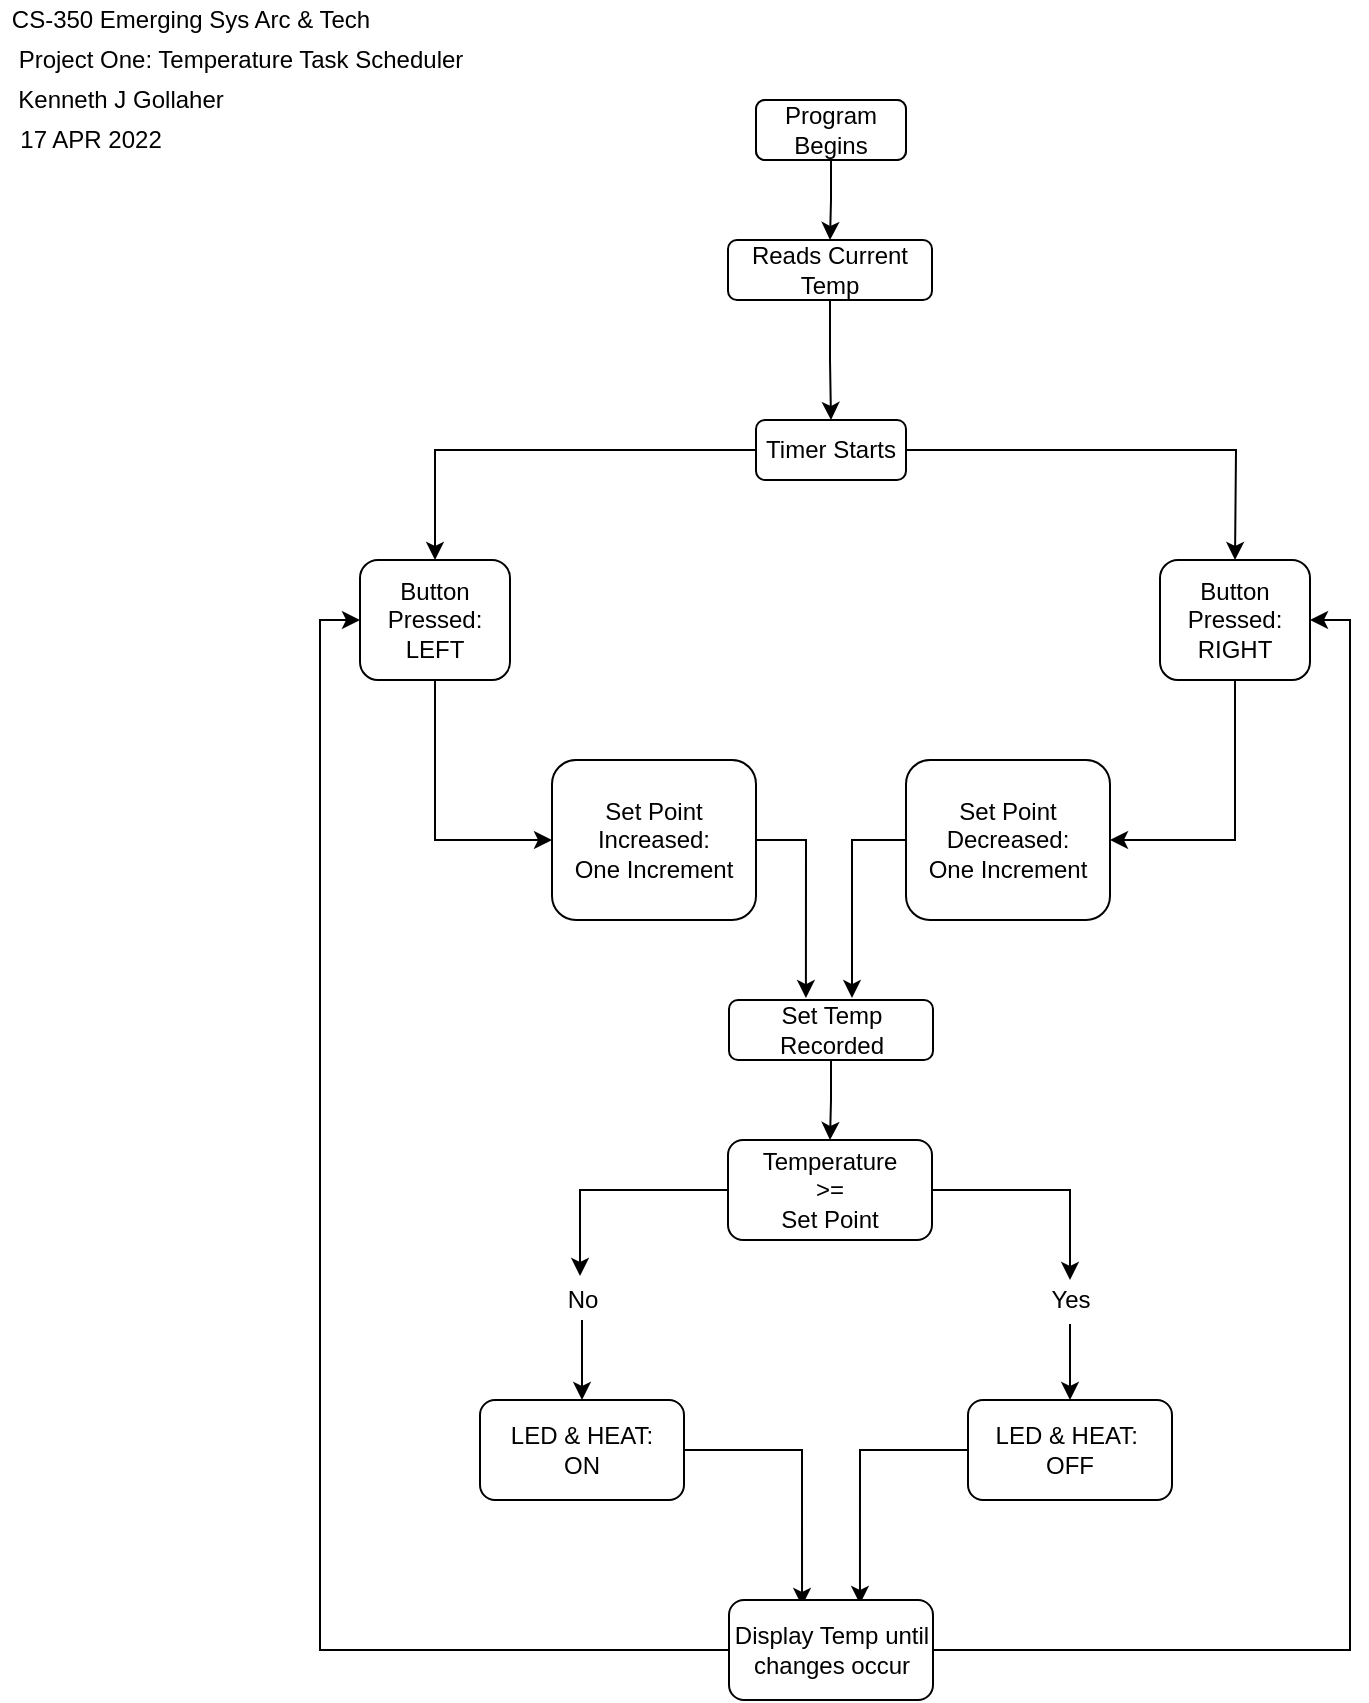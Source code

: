 <mxfile version="17.4.0" type="device"><diagram id="CS6aai9LKQ_cwdu8VR9N" name="Page-1"><mxGraphModel dx="1422" dy="834" grid="1" gridSize="10" guides="1" tooltips="1" connect="1" arrows="1" fold="1" page="1" pageScale="1" pageWidth="850" pageHeight="1100" math="0" shadow="0"><root><mxCell id="0"/><mxCell id="1" parent="0"/><mxCell id="REbMpxjLmJMR9aOVaBlp-1" value="CS-350 Emerging Sys Arc &amp;amp; Tech" style="text;html=1;align=center;verticalAlign=middle;resizable=0;points=[];autosize=1;strokeColor=none;fillColor=none;" vertex="1" parent="1"><mxGeometry x="10" y="10" width="190" height="20" as="geometry"/></mxCell><mxCell id="REbMpxjLmJMR9aOVaBlp-2" value="Project One: Temperature Task Scheduler" style="text;html=1;align=center;verticalAlign=middle;resizable=0;points=[];autosize=1;strokeColor=none;fillColor=none;" vertex="1" parent="1"><mxGeometry x="10" y="30" width="240" height="20" as="geometry"/></mxCell><mxCell id="REbMpxjLmJMR9aOVaBlp-3" value="Kenneth J Gollaher" style="text;html=1;align=center;verticalAlign=middle;resizable=0;points=[];autosize=1;strokeColor=none;fillColor=none;" vertex="1" parent="1"><mxGeometry x="10" y="50" width="120" height="20" as="geometry"/></mxCell><mxCell id="REbMpxjLmJMR9aOVaBlp-6" value="17 APR 2022" style="text;html=1;align=center;verticalAlign=middle;resizable=0;points=[];autosize=1;strokeColor=none;fillColor=none;" vertex="1" parent="1"><mxGeometry x="10" y="70" width="90" height="20" as="geometry"/></mxCell><mxCell id="REbMpxjLmJMR9aOVaBlp-7" value="Program Begins" style="rounded=1;whiteSpace=wrap;html=1;" vertex="1" parent="1"><mxGeometry x="388" y="60" width="75" height="30" as="geometry"/></mxCell><mxCell id="REbMpxjLmJMR9aOVaBlp-12" style="edgeStyle=orthogonalEdgeStyle;rounded=0;orthogonalLoop=1;jettySize=auto;html=1;exitX=0.5;exitY=1;exitDx=0;exitDy=0;entryX=0.5;entryY=0;entryDx=0;entryDy=0;" edge="1" parent="1" source="REbMpxjLmJMR9aOVaBlp-8" target="REbMpxjLmJMR9aOVaBlp-9"><mxGeometry relative="1" as="geometry"/></mxCell><mxCell id="REbMpxjLmJMR9aOVaBlp-8" value="Program Begins" style="rounded=1;whiteSpace=wrap;html=1;" vertex="1" parent="1"><mxGeometry x="388" y="60" width="75" height="30" as="geometry"/></mxCell><mxCell id="REbMpxjLmJMR9aOVaBlp-18" style="edgeStyle=orthogonalEdgeStyle;rounded=0;orthogonalLoop=1;jettySize=auto;html=1;exitX=0.5;exitY=1;exitDx=0;exitDy=0;entryX=0.5;entryY=0;entryDx=0;entryDy=0;" edge="1" parent="1" source="REbMpxjLmJMR9aOVaBlp-9" target="REbMpxjLmJMR9aOVaBlp-15"><mxGeometry relative="1" as="geometry"/></mxCell><mxCell id="REbMpxjLmJMR9aOVaBlp-9" value="Reads Current Temp" style="rounded=1;whiteSpace=wrap;html=1;" vertex="1" parent="1"><mxGeometry x="374" y="130" width="102" height="30" as="geometry"/></mxCell><mxCell id="REbMpxjLmJMR9aOVaBlp-23" style="edgeStyle=orthogonalEdgeStyle;rounded=0;orthogonalLoop=1;jettySize=auto;html=1;exitX=0.5;exitY=1;exitDx=0;exitDy=0;entryX=0;entryY=0.5;entryDx=0;entryDy=0;" edge="1" parent="1" source="REbMpxjLmJMR9aOVaBlp-11" target="REbMpxjLmJMR9aOVaBlp-21"><mxGeometry relative="1" as="geometry"/></mxCell><mxCell id="REbMpxjLmJMR9aOVaBlp-11" value="Button Pressed: LEFT" style="rounded=1;whiteSpace=wrap;html=1;" vertex="1" parent="1"><mxGeometry x="190" y="290" width="75" height="60" as="geometry"/></mxCell><mxCell id="REbMpxjLmJMR9aOVaBlp-16" style="edgeStyle=orthogonalEdgeStyle;rounded=0;orthogonalLoop=1;jettySize=auto;html=1;exitX=1;exitY=0.5;exitDx=0;exitDy=0;entryX=0.5;entryY=0;entryDx=0;entryDy=0;" edge="1" parent="1" source="REbMpxjLmJMR9aOVaBlp-15"><mxGeometry relative="1" as="geometry"><mxPoint x="627.5" y="290" as="targetPoint"/></mxGeometry></mxCell><mxCell id="REbMpxjLmJMR9aOVaBlp-19" style="edgeStyle=orthogonalEdgeStyle;rounded=0;orthogonalLoop=1;jettySize=auto;html=1;exitX=0;exitY=0.5;exitDx=0;exitDy=0;entryX=0.5;entryY=0;entryDx=0;entryDy=0;" edge="1" parent="1" source="REbMpxjLmJMR9aOVaBlp-15" target="REbMpxjLmJMR9aOVaBlp-11"><mxGeometry relative="1" as="geometry"/></mxCell><mxCell id="REbMpxjLmJMR9aOVaBlp-15" value="Timer Starts" style="rounded=1;whiteSpace=wrap;html=1;" vertex="1" parent="1"><mxGeometry x="388" y="220" width="75" height="30" as="geometry"/></mxCell><mxCell id="REbMpxjLmJMR9aOVaBlp-24" style="edgeStyle=orthogonalEdgeStyle;rounded=0;orthogonalLoop=1;jettySize=auto;html=1;exitX=0.5;exitY=1;exitDx=0;exitDy=0;entryX=1;entryY=0.5;entryDx=0;entryDy=0;" edge="1" parent="1" source="REbMpxjLmJMR9aOVaBlp-20" target="REbMpxjLmJMR9aOVaBlp-25"><mxGeometry relative="1" as="geometry"><mxPoint x="578" y="405" as="targetPoint"/></mxGeometry></mxCell><mxCell id="REbMpxjLmJMR9aOVaBlp-20" value="Button Pressed: RIGHT" style="rounded=1;whiteSpace=wrap;html=1;" vertex="1" parent="1"><mxGeometry x="590" y="290" width="75" height="60" as="geometry"/></mxCell><mxCell id="REbMpxjLmJMR9aOVaBlp-30" style="edgeStyle=orthogonalEdgeStyle;rounded=0;orthogonalLoop=1;jettySize=auto;html=1;exitX=1;exitY=0.5;exitDx=0;exitDy=0;entryX=0.377;entryY=-0.033;entryDx=0;entryDy=0;entryPerimeter=0;" edge="1" parent="1" source="REbMpxjLmJMR9aOVaBlp-21" target="REbMpxjLmJMR9aOVaBlp-27"><mxGeometry relative="1" as="geometry"/></mxCell><mxCell id="REbMpxjLmJMR9aOVaBlp-21" value="Set Point Increased: &lt;br&gt;One Increment" style="rounded=1;whiteSpace=wrap;html=1;" vertex="1" parent="1"><mxGeometry x="286" y="390" width="102" height="80" as="geometry"/></mxCell><mxCell id="REbMpxjLmJMR9aOVaBlp-31" style="edgeStyle=orthogonalEdgeStyle;rounded=0;orthogonalLoop=1;jettySize=auto;html=1;exitX=0;exitY=0.5;exitDx=0;exitDy=0;entryX=0.603;entryY=-0.033;entryDx=0;entryDy=0;entryPerimeter=0;" edge="1" parent="1" source="REbMpxjLmJMR9aOVaBlp-25" target="REbMpxjLmJMR9aOVaBlp-27"><mxGeometry relative="1" as="geometry"/></mxCell><mxCell id="REbMpxjLmJMR9aOVaBlp-25" value="Set Point Decreased: &lt;br&gt;One Increment" style="rounded=1;whiteSpace=wrap;html=1;" vertex="1" parent="1"><mxGeometry x="463" y="390" width="102" height="80" as="geometry"/></mxCell><mxCell id="REbMpxjLmJMR9aOVaBlp-37" style="edgeStyle=orthogonalEdgeStyle;rounded=0;orthogonalLoop=1;jettySize=auto;html=1;exitX=0.5;exitY=1;exitDx=0;exitDy=0;entryX=0.5;entryY=0;entryDx=0;entryDy=0;" edge="1" parent="1" source="REbMpxjLmJMR9aOVaBlp-27" target="REbMpxjLmJMR9aOVaBlp-32"><mxGeometry relative="1" as="geometry"/></mxCell><mxCell id="REbMpxjLmJMR9aOVaBlp-27" value="Set Temp Recorded" style="rounded=1;whiteSpace=wrap;html=1;" vertex="1" parent="1"><mxGeometry x="374.5" y="510" width="102" height="30" as="geometry"/></mxCell><mxCell id="REbMpxjLmJMR9aOVaBlp-35" style="edgeStyle=orthogonalEdgeStyle;rounded=0;orthogonalLoop=1;jettySize=auto;html=1;exitX=1;exitY=0.5;exitDx=0;exitDy=0;" edge="1" parent="1" source="REbMpxjLmJMR9aOVaBlp-32" target="REbMpxjLmJMR9aOVaBlp-33"><mxGeometry relative="1" as="geometry"/></mxCell><mxCell id="REbMpxjLmJMR9aOVaBlp-36" style="edgeStyle=orthogonalEdgeStyle;rounded=0;orthogonalLoop=1;jettySize=auto;html=1;exitX=0;exitY=0.5;exitDx=0;exitDy=0;entryX=0.467;entryY=-0.1;entryDx=0;entryDy=0;entryPerimeter=0;" edge="1" parent="1" source="REbMpxjLmJMR9aOVaBlp-32" target="REbMpxjLmJMR9aOVaBlp-34"><mxGeometry relative="1" as="geometry"/></mxCell><mxCell id="REbMpxjLmJMR9aOVaBlp-32" value="Temperature &lt;br&gt;&amp;gt;=&lt;br&gt;Set Point" style="rounded=1;whiteSpace=wrap;html=1;" vertex="1" parent="1"><mxGeometry x="374" y="580" width="102" height="50" as="geometry"/></mxCell><mxCell id="REbMpxjLmJMR9aOVaBlp-33" value="Yes" style="text;html=1;align=center;verticalAlign=middle;resizable=0;points=[];autosize=1;strokeColor=none;fillColor=none;" vertex="1" parent="1"><mxGeometry x="525" y="650" width="40" height="20" as="geometry"/></mxCell><mxCell id="REbMpxjLmJMR9aOVaBlp-34" value="No" style="text;html=1;align=center;verticalAlign=middle;resizable=0;points=[];autosize=1;strokeColor=none;fillColor=none;" vertex="1" parent="1"><mxGeometry x="286" y="650" width="30" height="20" as="geometry"/></mxCell><mxCell id="REbMpxjLmJMR9aOVaBlp-50" style="edgeStyle=orthogonalEdgeStyle;rounded=0;orthogonalLoop=1;jettySize=auto;html=1;exitX=0;exitY=0.5;exitDx=0;exitDy=0;entryX=0.642;entryY=0.04;entryDx=0;entryDy=0;entryPerimeter=0;" edge="1" parent="1" source="REbMpxjLmJMR9aOVaBlp-38" target="REbMpxjLmJMR9aOVaBlp-48"><mxGeometry relative="1" as="geometry"/></mxCell><mxCell id="REbMpxjLmJMR9aOVaBlp-38" value="LED &amp;amp; HEAT:&amp;nbsp;&lt;br&gt;OFF" style="rounded=1;whiteSpace=wrap;html=1;" vertex="1" parent="1"><mxGeometry x="494" y="710" width="102" height="50" as="geometry"/></mxCell><mxCell id="REbMpxjLmJMR9aOVaBlp-49" style="edgeStyle=orthogonalEdgeStyle;rounded=0;orthogonalLoop=1;jettySize=auto;html=1;exitX=1;exitY=0.5;exitDx=0;exitDy=0;entryX=0.358;entryY=0.06;entryDx=0;entryDy=0;entryPerimeter=0;" edge="1" parent="1" source="REbMpxjLmJMR9aOVaBlp-39" target="REbMpxjLmJMR9aOVaBlp-48"><mxGeometry relative="1" as="geometry"/></mxCell><mxCell id="REbMpxjLmJMR9aOVaBlp-39" value="LED &amp;amp; HEAT:&lt;br&gt;ON" style="rounded=1;whiteSpace=wrap;html=1;" vertex="1" parent="1"><mxGeometry x="250" y="710" width="102" height="50" as="geometry"/></mxCell><mxCell id="REbMpxjLmJMR9aOVaBlp-46" value="" style="endArrow=classic;html=1;rounded=0;entryX=0.5;entryY=0;entryDx=0;entryDy=0;" edge="1" parent="1" target="REbMpxjLmJMR9aOVaBlp-39"><mxGeometry width="50" height="50" relative="1" as="geometry"><mxPoint x="301" y="670" as="sourcePoint"/><mxPoint x="150" y="700" as="targetPoint"/></mxGeometry></mxCell><mxCell id="REbMpxjLmJMR9aOVaBlp-47" value="" style="endArrow=classic;html=1;rounded=0;exitX=0.5;exitY=1.1;exitDx=0;exitDy=0;exitPerimeter=0;entryX=0.5;entryY=0;entryDx=0;entryDy=0;" edge="1" parent="1" source="REbMpxjLmJMR9aOVaBlp-33" target="REbMpxjLmJMR9aOVaBlp-38"><mxGeometry width="50" height="50" relative="1" as="geometry"><mxPoint x="570" y="710" as="sourcePoint"/><mxPoint x="620" y="660" as="targetPoint"/></mxGeometry></mxCell><mxCell id="REbMpxjLmJMR9aOVaBlp-51" style="edgeStyle=orthogonalEdgeStyle;rounded=0;orthogonalLoop=1;jettySize=auto;html=1;exitX=1;exitY=0.5;exitDx=0;exitDy=0;entryX=1;entryY=0.5;entryDx=0;entryDy=0;" edge="1" parent="1" source="REbMpxjLmJMR9aOVaBlp-48" target="REbMpxjLmJMR9aOVaBlp-20"><mxGeometry relative="1" as="geometry"/></mxCell><mxCell id="REbMpxjLmJMR9aOVaBlp-52" style="edgeStyle=orthogonalEdgeStyle;rounded=0;orthogonalLoop=1;jettySize=auto;html=1;exitX=0;exitY=0.5;exitDx=0;exitDy=0;entryX=0;entryY=0.5;entryDx=0;entryDy=0;" edge="1" parent="1" source="REbMpxjLmJMR9aOVaBlp-48" target="REbMpxjLmJMR9aOVaBlp-11"><mxGeometry relative="1" as="geometry"/></mxCell><mxCell id="REbMpxjLmJMR9aOVaBlp-48" value="Display Temp until changes occur" style="rounded=1;whiteSpace=wrap;html=1;" vertex="1" parent="1"><mxGeometry x="374.5" y="810" width="102" height="50" as="geometry"/></mxCell></root></mxGraphModel></diagram></mxfile>
